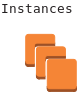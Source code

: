 <?xml version="1.0" encoding="UTF-8"?>
<dia:diagram xmlns:dia="http://www.lysator.liu.se/~alla/dia/">
  <dia:layer name="Fondo" visible="true" active="true">
    <dia:group>
      <dia:object type="Standard - Text" version="1" id="O0">
        <dia:attribute name="obj_pos">
          <dia:point val="0,0"/>
        </dia:attribute>
        <dia:attribute name="obj_bb">
          <dia:rectangle val="0,-0.595;3.465,0.15"/>
        </dia:attribute>
        <dia:attribute name="text">
          <dia:composite type="text">
            <dia:attribute name="string">
              <dia:string>#Instances#</dia:string>
            </dia:attribute>
            <dia:attribute name="font">
              <dia:font family="monospace" style="0" name="Courier"/>
            </dia:attribute>
            <dia:attribute name="height">
              <dia:real val="0.8"/>
            </dia:attribute>
            <dia:attribute name="pos">
              <dia:point val="0,0"/>
            </dia:attribute>
            <dia:attribute name="color">
              <dia:color val="#231f20"/>
            </dia:attribute>
            <dia:attribute name="alignment">
              <dia:enum val="0"/>
            </dia:attribute>
          </dia:composite>
        </dia:attribute>
        <dia:attribute name="valign">
          <dia:enum val="3"/>
        </dia:attribute>
      </dia:object>
      <dia:group>
        <dia:object type="Standard - Polygon" version="0" id="O1">
          <dia:attribute name="obj_pos">
            <dia:point val="3.643,3.79"/>
          </dia:attribute>
          <dia:attribute name="obj_bb">
            <dia:rectangle val="2.395,3.748;3.643,3.925"/>
          </dia:attribute>
          <dia:attribute name="poly_points">
            <dia:point val="3.643,3.79"/>
            <dia:point val="3.643,3.925"/>
            <dia:point val="2.445,3.925"/>
            <dia:point val="2.395,3.748"/>
          </dia:attribute>
          <dia:attribute name="line_color">
            <dia:color val="#9d5025"/>
          </dia:attribute>
          <dia:attribute name="line_width">
            <dia:real val="0"/>
          </dia:attribute>
          <dia:attribute name="inner_color">
            <dia:color val="#9d5025"/>
          </dia:attribute>
          <dia:attribute name="show_background">
            <dia:boolean val="true"/>
          </dia:attribute>
        </dia:object>
      </dia:group>
      <dia:group>
        <dia:group>
          <dia:object type="Standard - Polygon" version="0" id="O2">
            <dia:attribute name="obj_pos">
              <dia:point val="2.686,1.511"/>
            </dia:attribute>
            <dia:attribute name="obj_bb">
              <dia:rectangle val="1.67,1.475;2.686,1.645"/>
            </dia:attribute>
            <dia:attribute name="poly_points">
              <dia:point val="2.686,1.511"/>
              <dia:point val="2.686,1.645"/>
              <dia:point val="1.795,1.645"/>
              <dia:point val="1.67,1.475"/>
            </dia:attribute>
            <dia:attribute name="line_color">
              <dia:color val="#9d5025"/>
            </dia:attribute>
            <dia:attribute name="line_width">
              <dia:real val="0"/>
            </dia:attribute>
            <dia:attribute name="inner_color">
              <dia:color val="#9d5025"/>
            </dia:attribute>
            <dia:attribute name="show_background">
              <dia:boolean val="true"/>
            </dia:attribute>
          </dia:object>
        </dia:group>
        <dia:group>
          <dia:object type="Standard - BezierLine" version="0" id="O3">
            <dia:attribute name="obj_pos">
              <dia:point val="1.795,1.511"/>
            </dia:attribute>
            <dia:attribute name="obj_bb">
              <dia:rectangle val="1.68,1.511;1.795,1.713"/>
            </dia:attribute>
            <dia:attribute name="bez_points">
              <dia:point val="1.795,1.511"/>
              <dia:point val="1.795,1.645"/>
              <dia:point val="1.795,1.511"/>
              <dia:point val="1.795,1.645"/>
              <dia:point val="1.746,1.645"/>
              <dia:point val="1.702,1.673"/>
              <dia:point val="1.68,1.713"/>
              <dia:point val="1.68,1.579"/>
              <dia:point val="1.68,1.713"/>
              <dia:point val="1.68,1.579"/>
              <dia:point val="1.702,1.538"/>
              <dia:point val="1.746,1.511"/>
              <dia:point val="1.795,1.511"/>
            </dia:attribute>
            <dia:attribute name="corner_types">
              <dia:enum val="0"/>
              <dia:enum val="0"/>
              <dia:enum val="0"/>
              <dia:enum val="0"/>
              <dia:enum val="0"/>
            </dia:attribute>
            <dia:attribute name="line_color">
              <dia:color val="#9d5025"/>
            </dia:attribute>
            <dia:attribute name="line_width">
              <dia:real val="0"/>
            </dia:attribute>
          </dia:object>
          <dia:object type="Standard - BezierLine" version="0" id="O4">
            <dia:attribute name="obj_pos">
              <dia:point val="1.68,1.579"/>
            </dia:attribute>
            <dia:attribute name="obj_bb">
              <dia:rectangle val="1.67,1.579;1.68,1.736"/>
            </dia:attribute>
            <dia:attribute name="bez_points">
              <dia:point val="1.68,1.579"/>
              <dia:point val="1.68,1.713"/>
              <dia:point val="1.68,1.579"/>
              <dia:point val="1.68,1.713"/>
              <dia:point val="1.676,1.72"/>
              <dia:point val="1.673,1.728"/>
              <dia:point val="1.67,1.736"/>
              <dia:point val="1.67,1.601"/>
              <dia:point val="1.67,1.736"/>
              <dia:point val="1.67,1.601"/>
              <dia:point val="1.673,1.593"/>
              <dia:point val="1.676,1.586"/>
              <dia:point val="1.68,1.579"/>
            </dia:attribute>
            <dia:attribute name="corner_types">
              <dia:enum val="0"/>
              <dia:enum val="0"/>
              <dia:enum val="0"/>
              <dia:enum val="0"/>
              <dia:enum val="0"/>
            </dia:attribute>
            <dia:attribute name="line_color">
              <dia:color val="#9d5025"/>
            </dia:attribute>
            <dia:attribute name="line_width">
              <dia:real val="0"/>
            </dia:attribute>
          </dia:object>
          <dia:object type="Standard - BezierLine" version="0" id="O5">
            <dia:attribute name="obj_pos">
              <dia:point val="1.67,1.601"/>
            </dia:attribute>
            <dia:attribute name="obj_bb">
              <dia:rectangle val="0.666,1.601;2.666,1.911"/>
            </dia:attribute>
            <dia:attribute name="bez_points">
              <dia:point val="1.67,1.601"/>
              <dia:point val="1.67,1.736"/>
              <dia:point val="1.67,1.601"/>
              <dia:point val="1.67,1.736"/>
              <dia:point val="1.668,1.743"/>
              <dia:point val="1.667,1.749"/>
              <dia:point val="1.666,1.756"/>
              <dia:point val="1.666,1.622"/>
              <dia:point val="1.666,1.756"/>
              <dia:point val="1.666,1.622"/>
              <dia:point val="1.667,1.615"/>
              <dia:point val="1.668,1.608"/>
              <dia:point val="1.67,1.601"/>
            </dia:attribute>
            <dia:attribute name="corner_types">
              <dia:enum val="0"/>
              <dia:enum val="0"/>
              <dia:enum val="0"/>
              <dia:enum val="0"/>
              <dia:enum val="0"/>
            </dia:attribute>
            <dia:attribute name="line_color">
              <dia:color val="#9d5025"/>
            </dia:attribute>
            <dia:attribute name="line_width">
              <dia:real val="0"/>
            </dia:attribute>
          </dia:object>
          <dia:object type="Standard - BezierLine" version="0" id="O6">
            <dia:attribute name="obj_pos">
              <dia:point val="1.666,1.622"/>
            </dia:attribute>
            <dia:attribute name="obj_bb">
              <dia:rectangle val="0.664,1.622;2.664,1.775"/>
            </dia:attribute>
            <dia:attribute name="bez_points">
              <dia:point val="1.666,1.622"/>
              <dia:point val="1.666,1.757"/>
              <dia:point val="1.666,1.622"/>
              <dia:point val="1.666,1.757"/>
              <dia:point val="1.665,1.762"/>
              <dia:point val="1.664,1.769"/>
              <dia:point val="1.664,1.775"/>
              <dia:point val="1.664,1.64"/>
              <dia:point val="1.664,1.775"/>
              <dia:point val="1.664,1.64"/>
              <dia:point val="1.664,1.634"/>
              <dia:point val="1.665,1.628"/>
              <dia:point val="1.666,1.622"/>
            </dia:attribute>
            <dia:attribute name="corner_types">
              <dia:enum val="0"/>
              <dia:enum val="0"/>
              <dia:enum val="0"/>
              <dia:enum val="0"/>
              <dia:enum val="0"/>
            </dia:attribute>
            <dia:attribute name="line_color">
              <dia:color val="#9d5025"/>
            </dia:attribute>
            <dia:attribute name="line_width">
              <dia:real val="0"/>
            </dia:attribute>
          </dia:object>
        </dia:group>
        <dia:object type="Standard - Beziergon" version="0" id="O7">
          <dia:attribute name="obj_pos">
            <dia:point val="1.795,1.511"/>
          </dia:attribute>
          <dia:attribute name="obj_bb">
            <dia:rectangle val="0.664,1.511;2.664,1.775"/>
          </dia:attribute>
          <dia:attribute name="bez_points">
            <dia:point val="1.795,1.511"/>
            <dia:point val="1.795,1.645"/>
            <dia:point val="1.795,1.511"/>
            <dia:point val="1.795,1.645"/>
            <dia:point val="1.723,1.645"/>
            <dia:point val="1.664,1.704"/>
            <dia:point val="1.664,1.775"/>
            <dia:point val="1.664,1.64"/>
            <dia:point val="1.664,1.775"/>
            <dia:point val="1.664,1.64"/>
            <dia:point val="1.664,1.569"/>
            <dia:point val="1.723,1.511"/>
          </dia:attribute>
          <dia:attribute name="corner_types">
            <dia:enum val="-1548163448"/>
            <dia:enum val="0"/>
            <dia:enum val="0"/>
            <dia:enum val="0"/>
            <dia:enum val="0"/>
          </dia:attribute>
          <dia:attribute name="line_color">
            <dia:color val="#9d5025"/>
          </dia:attribute>
          <dia:attribute name="line_width">
            <dia:real val="0"/>
          </dia:attribute>
          <dia:attribute name="inner_color">
            <dia:color val="#9d5025"/>
          </dia:attribute>
          <dia:attribute name="show_background">
            <dia:boolean val="true"/>
          </dia:attribute>
        </dia:object>
        <dia:group>
          <dia:object type="Standard - Polygon" version="0" id="O8">
            <dia:attribute name="obj_pos">
              <dia:point val="3.221,2.134"/>
            </dia:attribute>
            <dia:attribute name="obj_bb">
              <dia:rectangle val="2.245,2.115;3.221,2.268"/>
            </dia:attribute>
            <dia:attribute name="poly_points">
              <dia:point val="3.221,2.134"/>
              <dia:point val="3.221,2.268"/>
              <dia:point val="2.321,2.268"/>
              <dia:point val="2.245,2.115"/>
            </dia:attribute>
            <dia:attribute name="line_color">
              <dia:color val="#9d5025"/>
            </dia:attribute>
            <dia:attribute name="line_width">
              <dia:real val="0"/>
            </dia:attribute>
            <dia:attribute name="inner_color">
              <dia:color val="#9d5025"/>
            </dia:attribute>
            <dia:attribute name="show_background">
              <dia:boolean val="true"/>
            </dia:attribute>
          </dia:object>
        </dia:group>
        <dia:group>
          <dia:object type="Standard - BezierLine" version="0" id="O9">
            <dia:attribute name="obj_pos">
              <dia:point val="2.33,2.134"/>
            </dia:attribute>
            <dia:attribute name="obj_bb">
              <dia:rectangle val="2.216,2.134;2.33,2.336"/>
            </dia:attribute>
            <dia:attribute name="bez_points">
              <dia:point val="2.33,2.134"/>
              <dia:point val="2.33,2.268"/>
              <dia:point val="2.33,2.134"/>
              <dia:point val="2.33,2.268"/>
              <dia:point val="2.281,2.268"/>
              <dia:point val="2.238,2.296"/>
              <dia:point val="2.216,2.336"/>
              <dia:point val="2.216,2.201"/>
              <dia:point val="2.216,2.336"/>
              <dia:point val="2.216,2.201"/>
              <dia:point val="2.238,2.161"/>
              <dia:point val="2.281,2.134"/>
              <dia:point val="2.33,2.134"/>
            </dia:attribute>
            <dia:attribute name="corner_types">
              <dia:enum val="0"/>
              <dia:enum val="0"/>
              <dia:enum val="0"/>
              <dia:enum val="0"/>
              <dia:enum val="0"/>
            </dia:attribute>
            <dia:attribute name="line_color">
              <dia:color val="#9d5025"/>
            </dia:attribute>
            <dia:attribute name="line_width">
              <dia:real val="0"/>
            </dia:attribute>
          </dia:object>
          <dia:object type="Standard - BezierLine" version="0" id="O10">
            <dia:attribute name="obj_pos">
              <dia:point val="2.216,2.201"/>
            </dia:attribute>
            <dia:attribute name="obj_bb">
              <dia:rectangle val="2.206,2.201;2.216,2.358"/>
            </dia:attribute>
            <dia:attribute name="bez_points">
              <dia:point val="2.216,2.201"/>
              <dia:point val="2.216,2.336"/>
              <dia:point val="2.216,2.201"/>
              <dia:point val="2.216,2.336"/>
              <dia:point val="2.212,2.343"/>
              <dia:point val="2.209,2.351"/>
              <dia:point val="2.206,2.358"/>
              <dia:point val="2.206,2.224"/>
              <dia:point val="2.206,2.358"/>
              <dia:point val="2.206,2.224"/>
              <dia:point val="2.209,2.216"/>
              <dia:point val="2.212,2.208"/>
              <dia:point val="2.216,2.201"/>
            </dia:attribute>
            <dia:attribute name="corner_types">
              <dia:enum val="0"/>
              <dia:enum val="0"/>
              <dia:enum val="0"/>
              <dia:enum val="0"/>
              <dia:enum val="0"/>
            </dia:attribute>
            <dia:attribute name="line_color">
              <dia:color val="#9d5025"/>
            </dia:attribute>
            <dia:attribute name="line_width">
              <dia:real val="0"/>
            </dia:attribute>
          </dia:object>
          <dia:object type="Standard - BezierLine" version="0" id="O11">
            <dia:attribute name="obj_pos">
              <dia:point val="2.206,2.224"/>
            </dia:attribute>
            <dia:attribute name="obj_bb">
              <dia:rectangle val="1.201,2.224;3.201,2.53"/>
            </dia:attribute>
            <dia:attribute name="bez_points">
              <dia:point val="2.206,2.224"/>
              <dia:point val="2.206,2.358"/>
              <dia:point val="2.206,2.224"/>
              <dia:point val="2.206,2.358"/>
              <dia:point val="2.204,2.365"/>
              <dia:point val="2.203,2.372"/>
              <dia:point val="2.201,2.38"/>
              <dia:point val="2.201,2.245"/>
              <dia:point val="2.201,2.38"/>
              <dia:point val="2.201,2.245"/>
              <dia:point val="2.203,2.238"/>
              <dia:point val="2.204,2.231"/>
              <dia:point val="2.206,2.224"/>
            </dia:attribute>
            <dia:attribute name="corner_types">
              <dia:enum val="0"/>
              <dia:enum val="0"/>
              <dia:enum val="0"/>
              <dia:enum val="0"/>
              <dia:enum val="0"/>
            </dia:attribute>
            <dia:attribute name="line_color">
              <dia:color val="#9d5025"/>
            </dia:attribute>
            <dia:attribute name="line_width">
              <dia:real val="0"/>
            </dia:attribute>
          </dia:object>
          <dia:object type="Standard - BezierLine" version="0" id="O12">
            <dia:attribute name="obj_pos">
              <dia:point val="2.201,2.245"/>
            </dia:attribute>
            <dia:attribute name="obj_bb">
              <dia:rectangle val="1.2,2.245;3.2,2.398"/>
            </dia:attribute>
            <dia:attribute name="bez_points">
              <dia:point val="2.201,2.245"/>
              <dia:point val="2.201,2.38"/>
              <dia:point val="2.201,2.245"/>
              <dia:point val="2.201,2.38"/>
              <dia:point val="2.201,2.386"/>
              <dia:point val="2.2,2.392"/>
              <dia:point val="2.2,2.398"/>
              <dia:point val="2.2,2.264"/>
              <dia:point val="2.2,2.398"/>
              <dia:point val="2.2,2.264"/>
              <dia:point val="2.2,2.257"/>
              <dia:point val="2.201,2.251"/>
              <dia:point val="2.201,2.245"/>
            </dia:attribute>
            <dia:attribute name="corner_types">
              <dia:enum val="0"/>
              <dia:enum val="0"/>
              <dia:enum val="0"/>
              <dia:enum val="0"/>
              <dia:enum val="0"/>
            </dia:attribute>
            <dia:attribute name="line_color">
              <dia:color val="#9d5025"/>
            </dia:attribute>
            <dia:attribute name="line_width">
              <dia:real val="0"/>
            </dia:attribute>
          </dia:object>
        </dia:group>
        <dia:object type="Standard - Beziergon" version="0" id="O13">
          <dia:attribute name="obj_pos">
            <dia:point val="2.33,2.134"/>
          </dia:attribute>
          <dia:attribute name="obj_bb">
            <dia:rectangle val="1.2,2.134;3.2,2.398"/>
          </dia:attribute>
          <dia:attribute name="bez_points">
            <dia:point val="2.33,2.134"/>
            <dia:point val="2.33,2.268"/>
            <dia:point val="2.33,2.134"/>
            <dia:point val="2.33,2.268"/>
            <dia:point val="2.258,2.268"/>
            <dia:point val="2.2,2.327"/>
            <dia:point val="2.2,2.398"/>
            <dia:point val="2.2,2.264"/>
            <dia:point val="2.2,2.398"/>
            <dia:point val="2.2,2.264"/>
            <dia:point val="2.2,2.192"/>
            <dia:point val="2.258,2.134"/>
          </dia:attribute>
          <dia:attribute name="corner_types">
            <dia:enum val="-1548163448"/>
            <dia:enum val="0"/>
            <dia:enum val="0"/>
            <dia:enum val="0"/>
            <dia:enum val="0"/>
          </dia:attribute>
          <dia:attribute name="line_color">
            <dia:color val="#9d5025"/>
          </dia:attribute>
          <dia:attribute name="line_width">
            <dia:real val="0"/>
          </dia:attribute>
          <dia:attribute name="inner_color">
            <dia:color val="#9d5025"/>
          </dia:attribute>
          <dia:attribute name="show_background">
            <dia:boolean val="true"/>
          </dia:attribute>
        </dia:object>
        <dia:group>
          <dia:object type="Standard - Polygon" version="0" id="O14">
            <dia:attribute name="obj_pos">
              <dia:point val="1.664,2.541"/>
            </dia:attribute>
            <dia:attribute name="obj_bb">
              <dia:rectangle val="1.321,2.513;1.664,2.676"/>
            </dia:attribute>
            <dia:attribute name="poly_points">
              <dia:point val="1.664,2.541"/>
              <dia:point val="1.664,2.676"/>
              <dia:point val="1.367,2.676"/>
              <dia:point val="1.321,2.513"/>
            </dia:attribute>
            <dia:attribute name="line_color">
              <dia:color val="#9d5025"/>
            </dia:attribute>
            <dia:attribute name="line_width">
              <dia:real val="0"/>
            </dia:attribute>
            <dia:attribute name="inner_color">
              <dia:color val="#9d5025"/>
            </dia:attribute>
            <dia:attribute name="show_background">
              <dia:boolean val="true"/>
            </dia:attribute>
          </dia:object>
        </dia:group>
        <dia:group>
          <dia:object type="Standard - BezierLine" version="0" id="O15">
            <dia:attribute name="obj_pos">
              <dia:point val="1.367,2.541"/>
            </dia:attribute>
            <dia:attribute name="obj_bb">
              <dia:rectangle val="0.237,2.412;2.237,2.676"/>
            </dia:attribute>
            <dia:attribute name="bez_points">
              <dia:point val="1.367,2.541"/>
              <dia:point val="1.367,2.676"/>
              <dia:point val="1.367,2.541"/>
              <dia:point val="1.367,2.676"/>
              <dia:point val="1.296,2.676"/>
              <dia:point val="1.237,2.618"/>
              <dia:point val="1.237,2.547"/>
              <dia:point val="1.237,2.412"/>
              <dia:point val="1.237,2.547"/>
              <dia:point val="1.237,2.412"/>
              <dia:point val="1.237,2.484"/>
              <dia:point val="1.296,2.541"/>
              <dia:point val="1.367,2.541"/>
            </dia:attribute>
            <dia:attribute name="corner_types">
              <dia:enum val="0"/>
              <dia:enum val="0"/>
              <dia:enum val="0"/>
              <dia:enum val="0"/>
              <dia:enum val="0"/>
            </dia:attribute>
            <dia:attribute name="line_color">
              <dia:color val="#9d5025"/>
            </dia:attribute>
            <dia:attribute name="line_width">
              <dia:real val="0"/>
            </dia:attribute>
          </dia:object>
        </dia:group>
        <dia:object type="Standard - Beziergon" version="0" id="O16">
          <dia:attribute name="obj_pos">
            <dia:point val="1.367,2.541"/>
          </dia:attribute>
          <dia:attribute name="obj_bb">
            <dia:rectangle val="0.237,2.412;2.237,2.676"/>
          </dia:attribute>
          <dia:attribute name="bez_points">
            <dia:point val="1.367,2.541"/>
            <dia:point val="1.367,2.676"/>
            <dia:point val="1.367,2.541"/>
            <dia:point val="1.367,2.676"/>
            <dia:point val="1.296,2.676"/>
            <dia:point val="1.237,2.618"/>
            <dia:point val="1.237,2.547"/>
            <dia:point val="1.237,2.412"/>
            <dia:point val="1.237,2.547"/>
            <dia:point val="1.237,2.412"/>
            <dia:point val="1.237,2.484"/>
            <dia:point val="1.296,2.541"/>
          </dia:attribute>
          <dia:attribute name="corner_types">
            <dia:enum val="0"/>
            <dia:enum val="0"/>
            <dia:enum val="0"/>
            <dia:enum val="0"/>
            <dia:enum val="0"/>
          </dia:attribute>
          <dia:attribute name="line_color">
            <dia:color val="#9d5025"/>
          </dia:attribute>
          <dia:attribute name="line_width">
            <dia:real val="0"/>
          </dia:attribute>
          <dia:attribute name="inner_color">
            <dia:color val="#9d5025"/>
          </dia:attribute>
          <dia:attribute name="show_background">
            <dia:boolean val="true"/>
          </dia:attribute>
        </dia:object>
        <dia:group>
          <dia:object type="Standard - Box" version="0" id="O17">
            <dia:attribute name="obj_pos">
              <dia:point val="1.894,3.164"/>
            </dia:attribute>
            <dia:attribute name="obj_bb">
              <dia:rectangle val="1.894,3.164;2.2,3.299"/>
            </dia:attribute>
            <dia:attribute name="elem_corner">
              <dia:point val="1.894,3.164"/>
            </dia:attribute>
            <dia:attribute name="elem_width">
              <dia:real val="0.307"/>
            </dia:attribute>
            <dia:attribute name="elem_height">
              <dia:real val="0.135"/>
            </dia:attribute>
            <dia:attribute name="border_width">
              <dia:real val="0"/>
            </dia:attribute>
            <dia:attribute name="border_color">
              <dia:color val="#9d5025"/>
            </dia:attribute>
            <dia:attribute name="inner_color">
              <dia:color val="#9d5025"/>
            </dia:attribute>
            <dia:attribute name="show_background">
              <dia:boolean val="true"/>
            </dia:attribute>
          </dia:object>
        </dia:group>
        <dia:group>
          <dia:object type="Standard - BezierLine" version="0" id="O18">
            <dia:attribute name="obj_pos">
              <dia:point val="1.903,3.164"/>
            </dia:attribute>
            <dia:attribute name="obj_bb">
              <dia:rectangle val="0.773,3.035;2.773,3.299"/>
            </dia:attribute>
            <dia:attribute name="bez_points">
              <dia:point val="1.903,3.164"/>
              <dia:point val="1.903,3.299"/>
              <dia:point val="1.903,3.164"/>
              <dia:point val="1.903,3.299"/>
              <dia:point val="1.831,3.299"/>
              <dia:point val="1.773,3.241"/>
              <dia:point val="1.773,3.17"/>
              <dia:point val="1.773,3.035"/>
              <dia:point val="1.773,3.17"/>
              <dia:point val="1.773,3.035"/>
              <dia:point val="1.773,3.106"/>
              <dia:point val="1.831,3.164"/>
              <dia:point val="1.903,3.164"/>
            </dia:attribute>
            <dia:attribute name="corner_types">
              <dia:enum val="0"/>
              <dia:enum val="0"/>
              <dia:enum val="0"/>
              <dia:enum val="0"/>
              <dia:enum val="0"/>
            </dia:attribute>
            <dia:attribute name="line_color">
              <dia:color val="#9d5025"/>
            </dia:attribute>
            <dia:attribute name="line_width">
              <dia:real val="0"/>
            </dia:attribute>
          </dia:object>
        </dia:group>
        <dia:object type="Standard - Beziergon" version="0" id="O19">
          <dia:attribute name="obj_pos">
            <dia:point val="1.903,3.164"/>
          </dia:attribute>
          <dia:attribute name="obj_bb">
            <dia:rectangle val="0.773,3.035;2.773,3.299"/>
          </dia:attribute>
          <dia:attribute name="bez_points">
            <dia:point val="1.903,3.164"/>
            <dia:point val="1.903,3.299"/>
            <dia:point val="1.903,3.164"/>
            <dia:point val="1.903,3.299"/>
            <dia:point val="1.831,3.299"/>
            <dia:point val="1.773,3.241"/>
            <dia:point val="1.773,3.17"/>
            <dia:point val="1.773,3.035"/>
            <dia:point val="1.773,3.17"/>
            <dia:point val="1.773,3.035"/>
            <dia:point val="1.773,3.106"/>
            <dia:point val="1.831,3.164"/>
          </dia:attribute>
          <dia:attribute name="corner_types">
            <dia:enum val="-1548163448"/>
            <dia:enum val="0"/>
            <dia:enum val="0"/>
            <dia:enum val="0"/>
            <dia:enum val="0"/>
          </dia:attribute>
          <dia:attribute name="line_color">
            <dia:color val="#9d5025"/>
          </dia:attribute>
          <dia:attribute name="line_width">
            <dia:real val="0"/>
          </dia:attribute>
          <dia:attribute name="inner_color">
            <dia:color val="#9d5025"/>
          </dia:attribute>
          <dia:attribute name="show_background">
            <dia:boolean val="true"/>
          </dia:attribute>
        </dia:object>
        <dia:group>
          <dia:object type="Standard - BezierLine" version="0" id="O20">
            <dia:attribute name="obj_pos">
              <dia:point val="2.445,3.79"/>
            </dia:attribute>
            <dia:attribute name="obj_bb">
              <dia:rectangle val="1.315,3.661;3.315,3.925"/>
            </dia:attribute>
            <dia:attribute name="bez_points">
              <dia:point val="2.445,3.79"/>
              <dia:point val="2.445,3.925"/>
              <dia:point val="2.445,3.79"/>
              <dia:point val="2.445,3.925"/>
              <dia:point val="2.373,3.925"/>
              <dia:point val="2.315,3.867"/>
              <dia:point val="2.315,3.796"/>
              <dia:point val="2.315,3.661"/>
              <dia:point val="2.315,3.796"/>
              <dia:point val="2.315,3.661"/>
              <dia:point val="2.315,3.732"/>
              <dia:point val="2.373,3.79"/>
              <dia:point val="2.445,3.79"/>
            </dia:attribute>
            <dia:attribute name="corner_types">
              <dia:enum val="0"/>
              <dia:enum val="0"/>
              <dia:enum val="0"/>
              <dia:enum val="0"/>
              <dia:enum val="0"/>
            </dia:attribute>
            <dia:attribute name="line_color">
              <dia:color val="#9d5125"/>
            </dia:attribute>
            <dia:attribute name="line_width">
              <dia:real val="0"/>
            </dia:attribute>
          </dia:object>
        </dia:group>
        <dia:object type="Standard - Beziergon" version="0" id="O21">
          <dia:attribute name="obj_pos">
            <dia:point val="2.445,3.79"/>
          </dia:attribute>
          <dia:attribute name="obj_bb">
            <dia:rectangle val="1.315,3.661;3.315,3.925"/>
          </dia:attribute>
          <dia:attribute name="bez_points">
            <dia:point val="2.445,3.79"/>
            <dia:point val="2.445,3.925"/>
            <dia:point val="2.445,3.79"/>
            <dia:point val="2.445,3.925"/>
            <dia:point val="2.373,3.925"/>
            <dia:point val="2.315,3.867"/>
            <dia:point val="2.315,3.796"/>
            <dia:point val="2.315,3.661"/>
            <dia:point val="2.315,3.796"/>
            <dia:point val="2.315,3.661"/>
            <dia:point val="2.315,3.732"/>
            <dia:point val="2.373,3.79"/>
          </dia:attribute>
          <dia:attribute name="corner_types">
            <dia:enum val="-1548163448"/>
            <dia:enum val="0"/>
            <dia:enum val="0"/>
            <dia:enum val="0"/>
            <dia:enum val="0"/>
          </dia:attribute>
          <dia:attribute name="line_color">
            <dia:color val="#9d5125"/>
          </dia:attribute>
          <dia:attribute name="line_width">
            <dia:real val="0"/>
          </dia:attribute>
          <dia:attribute name="inner_color">
            <dia:color val="#9d5125"/>
          </dia:attribute>
          <dia:attribute name="show_background">
            <dia:boolean val="true"/>
          </dia:attribute>
        </dia:object>
        <dia:group>
          <dia:object type="Standard - BezierLine" version="0" id="O22">
            <dia:attribute name="obj_pos">
              <dia:point val="3.763,3.661"/>
            </dia:attribute>
            <dia:attribute name="obj_bb">
              <dia:rectangle val="2.762,3.657;4.762,3.972"/>
            </dia:attribute>
            <dia:attribute name="bez_points">
              <dia:point val="3.763,3.661"/>
              <dia:point val="3.763,3.796"/>
              <dia:point val="3.763,3.661"/>
              <dia:point val="3.763,3.796"/>
              <dia:point val="3.763,3.802"/>
              <dia:point val="3.763,3.808"/>
              <dia:point val="3.762,3.814"/>
              <dia:point val="3.762,3.68"/>
              <dia:point val="3.762,3.814"/>
              <dia:point val="3.762,3.68"/>
              <dia:point val="3.763,3.674"/>
              <dia:point val="3.763,3.667"/>
              <dia:point val="3.763,3.661"/>
            </dia:attribute>
            <dia:attribute name="corner_types">
              <dia:enum val="0"/>
              <dia:enum val="0"/>
              <dia:enum val="0"/>
              <dia:enum val="0"/>
              <dia:enum val="0"/>
            </dia:attribute>
            <dia:attribute name="line_color">
              <dia:color val="#9d5025"/>
            </dia:attribute>
            <dia:attribute name="line_width">
              <dia:real val="0"/>
            </dia:attribute>
          </dia:object>
          <dia:object type="Standard - BezierLine" version="0" id="O23">
            <dia:attribute name="obj_pos">
              <dia:point val="3.762,3.68"/>
            </dia:attribute>
            <dia:attribute name="obj_bb">
              <dia:rectangle val="3.757,3.68;3.762,3.835"/>
            </dia:attribute>
            <dia:attribute name="bez_points">
              <dia:point val="3.762,3.68"/>
              <dia:point val="3.762,3.814"/>
              <dia:point val="3.762,3.68"/>
              <dia:point val="3.762,3.814"/>
              <dia:point val="3.761,3.821"/>
              <dia:point val="3.759,3.828"/>
              <dia:point val="3.757,3.835"/>
              <dia:point val="3.757,3.7"/>
              <dia:point val="3.757,3.835"/>
              <dia:point val="3.757,3.7"/>
              <dia:point val="3.759,3.694"/>
              <dia:point val="3.761,3.687"/>
              <dia:point val="3.762,3.68"/>
            </dia:attribute>
            <dia:attribute name="corner_types">
              <dia:enum val="0"/>
              <dia:enum val="0"/>
              <dia:enum val="0"/>
              <dia:enum val="0"/>
              <dia:enum val="0"/>
            </dia:attribute>
            <dia:attribute name="line_color">
              <dia:color val="#9d5025"/>
            </dia:attribute>
            <dia:attribute name="line_width">
              <dia:real val="0"/>
            </dia:attribute>
          </dia:object>
          <dia:object type="Standard - BezierLine" version="0" id="O24">
            <dia:attribute name="obj_pos">
              <dia:point val="3.757,3.7"/>
            </dia:attribute>
            <dia:attribute name="obj_bb">
              <dia:rectangle val="3.747,3.7;3.757,3.858"/>
            </dia:attribute>
            <dia:attribute name="bez_points">
              <dia:point val="3.757,3.7"/>
              <dia:point val="3.757,3.835"/>
              <dia:point val="3.757,3.7"/>
              <dia:point val="3.757,3.835"/>
              <dia:point val="3.754,3.843"/>
              <dia:point val="3.751,3.851"/>
              <dia:point val="3.747,3.858"/>
              <dia:point val="3.747,3.723"/>
              <dia:point val="3.747,3.858"/>
              <dia:point val="3.747,3.723"/>
              <dia:point val="3.751,3.716"/>
              <dia:point val="3.754,3.708"/>
              <dia:point val="3.757,3.7"/>
            </dia:attribute>
            <dia:attribute name="corner_types">
              <dia:enum val="0"/>
              <dia:enum val="0"/>
              <dia:enum val="0"/>
              <dia:enum val="0"/>
              <dia:enum val="0"/>
            </dia:attribute>
            <dia:attribute name="line_color">
              <dia:color val="#9d5025"/>
            </dia:attribute>
            <dia:attribute name="line_width">
              <dia:real val="0"/>
            </dia:attribute>
          </dia:object>
          <dia:object type="Standard - BezierLine" version="0" id="O25">
            <dia:attribute name="obj_pos">
              <dia:point val="3.747,3.723"/>
            </dia:attribute>
            <dia:attribute name="obj_bb">
              <dia:rectangle val="3.634,3.723;3.747,3.925"/>
            </dia:attribute>
            <dia:attribute name="bez_points">
              <dia:point val="3.747,3.723"/>
              <dia:point val="3.747,3.858"/>
              <dia:point val="3.747,3.723"/>
              <dia:point val="3.747,3.858"/>
              <dia:point val="3.725,3.898"/>
              <dia:point val="3.682,3.925"/>
              <dia:point val="3.634,3.925"/>
              <dia:point val="3.634,3.79"/>
              <dia:point val="3.634,3.925"/>
              <dia:point val="3.634,3.79"/>
              <dia:point val="3.682,3.79"/>
              <dia:point val="3.725,3.763"/>
              <dia:point val="3.747,3.723"/>
            </dia:attribute>
            <dia:attribute name="corner_types">
              <dia:enum val="0"/>
              <dia:enum val="0"/>
              <dia:enum val="0"/>
              <dia:enum val="0"/>
              <dia:enum val="0"/>
            </dia:attribute>
            <dia:attribute name="line_color">
              <dia:color val="#9d5025"/>
            </dia:attribute>
            <dia:attribute name="line_width">
              <dia:real val="0"/>
            </dia:attribute>
          </dia:object>
        </dia:group>
        <dia:object type="Standard - Beziergon" version="0" id="O26">
          <dia:attribute name="obj_pos">
            <dia:point val="3.763,3.661"/>
          </dia:attribute>
          <dia:attribute name="obj_bb">
            <dia:rectangle val="2.763,3.661;4.763,3.925"/>
          </dia:attribute>
          <dia:attribute name="bez_points">
            <dia:point val="3.763,3.661"/>
            <dia:point val="3.763,3.796"/>
            <dia:point val="3.763,3.661"/>
            <dia:point val="3.763,3.796"/>
            <dia:point val="3.763,3.867"/>
            <dia:point val="3.705,3.925"/>
            <dia:point val="3.634,3.925"/>
            <dia:point val="3.634,3.79"/>
            <dia:point val="3.634,3.925"/>
            <dia:point val="3.634,3.79"/>
            <dia:point val="3.705,3.79"/>
            <dia:point val="3.763,3.732"/>
          </dia:attribute>
          <dia:attribute name="corner_types">
            <dia:enum val="-1548163448"/>
            <dia:enum val="0"/>
            <dia:enum val="0"/>
            <dia:enum val="0"/>
            <dia:enum val="0"/>
          </dia:attribute>
          <dia:attribute name="line_color">
            <dia:color val="#9d5025"/>
          </dia:attribute>
          <dia:attribute name="line_width">
            <dia:real val="0"/>
          </dia:attribute>
          <dia:attribute name="inner_color">
            <dia:color val="#9d5025"/>
          </dia:attribute>
          <dia:attribute name="show_background">
            <dia:boolean val="true"/>
          </dia:attribute>
        </dia:object>
        <dia:group>
          <dia:object type="Standard - Beziergon" version="0" id="O27">
            <dia:attribute name="obj_pos">
              <dia:point val="2.556,1.075"/>
            </dia:attribute>
            <dia:attribute name="obj_bb">
              <dia:rectangle val="1.237,1.075;2.686,2.541"/>
            </dia:attribute>
            <dia:attribute name="bez_points">
              <dia:point val="2.556,1.075"/>
              <dia:point val="2.628,1.075"/>
              <dia:point val="2.686,1.132"/>
              <dia:point val="2.686,1.204"/>
              <dia:point val="2.686,1.511"/>
              <dia:point val="2.686,1.204"/>
              <dia:point val="2.686,1.511"/>
              <dia:point val="1.795,1.511"/>
              <dia:point val="2.686,1.511"/>
              <dia:point val="1.795,1.511"/>
              <dia:point val="1.723,1.511"/>
              <dia:point val="1.664,1.569"/>
              <dia:point val="1.664,1.64"/>
              <dia:point val="1.664,2.541"/>
              <dia:point val="1.664,1.64"/>
              <dia:point val="1.664,2.541"/>
              <dia:point val="1.367,2.541"/>
              <dia:point val="1.664,2.541"/>
              <dia:point val="1.367,2.541"/>
              <dia:point val="1.296,2.541"/>
              <dia:point val="1.237,2.484"/>
              <dia:point val="1.237,2.412"/>
              <dia:point val="1.237,1.204"/>
              <dia:point val="1.237,2.412"/>
              <dia:point val="1.237,1.204"/>
              <dia:point val="1.237,1.132"/>
              <dia:point val="1.296,1.075"/>
              <dia:point val="1.367,1.075"/>
              <dia:point val="2.556,1.075"/>
              <dia:point val="1.367,1.075"/>
            </dia:attribute>
            <dia:attribute name="corner_types">
              <dia:enum val="-1548163416"/>
              <dia:enum val="0"/>
              <dia:enum val="0"/>
              <dia:enum val="0"/>
              <dia:enum val="0"/>
              <dia:enum val="0"/>
              <dia:enum val="0"/>
              <dia:enum val="0"/>
              <dia:enum val="0"/>
              <dia:enum val="0"/>
              <dia:enum val="0"/>
            </dia:attribute>
            <dia:attribute name="line_color">
              <dia:color val="#f58536"/>
            </dia:attribute>
            <dia:attribute name="line_width">
              <dia:real val="0"/>
            </dia:attribute>
            <dia:attribute name="inner_color">
              <dia:color val="#f58536"/>
            </dia:attribute>
            <dia:attribute name="show_background">
              <dia:boolean val="true"/>
            </dia:attribute>
          </dia:object>
        </dia:group>
        <dia:group>
          <dia:object type="Standard - Beziergon" version="0" id="O28">
            <dia:attribute name="obj_pos">
              <dia:point val="3.091,1.698"/>
            </dia:attribute>
            <dia:attribute name="obj_bb">
              <dia:rectangle val="1.773,1.698;3.221,3.164"/>
            </dia:attribute>
            <dia:attribute name="bez_points">
              <dia:point val="3.091,1.698"/>
              <dia:point val="3.163,1.698"/>
              <dia:point val="3.221,1.756"/>
              <dia:point val="3.221,1.827"/>
              <dia:point val="3.221,2.134"/>
              <dia:point val="3.221,1.827"/>
              <dia:point val="3.221,2.134"/>
              <dia:point val="2.33,2.134"/>
              <dia:point val="3.221,2.134"/>
              <dia:point val="2.33,2.134"/>
              <dia:point val="2.258,2.134"/>
              <dia:point val="2.2,2.192"/>
              <dia:point val="2.2,2.264"/>
              <dia:point val="2.2,3.164"/>
              <dia:point val="2.2,2.264"/>
              <dia:point val="2.2,3.164"/>
              <dia:point val="1.903,3.164"/>
              <dia:point val="2.2,3.164"/>
              <dia:point val="1.903,3.164"/>
              <dia:point val="1.831,3.164"/>
              <dia:point val="1.773,3.107"/>
              <dia:point val="1.773,3.035"/>
              <dia:point val="1.773,1.827"/>
              <dia:point val="1.773,3.035"/>
              <dia:point val="1.773,1.827"/>
              <dia:point val="1.773,1.756"/>
              <dia:point val="1.831,1.698"/>
              <dia:point val="1.903,1.698"/>
              <dia:point val="3.091,1.698"/>
              <dia:point val="1.903,1.698"/>
              <dia:point val="3.091,1.698"/>
              <dia:point val="3.091,1.698"/>
              <dia:point val="1.903,1.698"/>
            </dia:attribute>
            <dia:attribute name="corner_types">
              <dia:enum val="-1548163336"/>
              <dia:enum val="0"/>
              <dia:enum val="0"/>
              <dia:enum val="0"/>
              <dia:enum val="0"/>
              <dia:enum val="0"/>
              <dia:enum val="0"/>
              <dia:enum val="0"/>
              <dia:enum val="0"/>
              <dia:enum val="0"/>
              <dia:enum val="0"/>
              <dia:enum val="0"/>
            </dia:attribute>
            <dia:attribute name="line_color">
              <dia:color val="#f58536"/>
            </dia:attribute>
            <dia:attribute name="line_width">
              <dia:real val="0"/>
            </dia:attribute>
            <dia:attribute name="inner_color">
              <dia:color val="#f58536"/>
            </dia:attribute>
            <dia:attribute name="show_background">
              <dia:boolean val="true"/>
            </dia:attribute>
          </dia:object>
        </dia:group>
        <dia:group>
          <dia:object type="Standard - Beziergon" version="0" id="O29">
            <dia:attribute name="obj_pos">
              <dia:point val="3.634,2.324"/>
            </dia:attribute>
            <dia:attribute name="obj_bb">
              <dia:rectangle val="2.315,2.324;3.763,3.79"/>
            </dia:attribute>
            <dia:attribute name="bez_points">
              <dia:point val="3.634,2.324"/>
              <dia:point val="3.705,2.324"/>
              <dia:point val="3.763,2.382"/>
              <dia:point val="3.763,2.452"/>
              <dia:point val="3.763,3.661"/>
              <dia:point val="3.763,2.452"/>
              <dia:point val="3.763,3.661"/>
              <dia:point val="3.763,3.732"/>
              <dia:point val="3.705,3.79"/>
              <dia:point val="3.634,3.79"/>
              <dia:point val="2.445,3.79"/>
              <dia:point val="3.634,3.79"/>
              <dia:point val="2.445,3.79"/>
              <dia:point val="2.373,3.79"/>
              <dia:point val="2.315,3.732"/>
              <dia:point val="2.315,3.661"/>
              <dia:point val="2.315,2.452"/>
              <dia:point val="2.315,3.661"/>
              <dia:point val="2.315,2.452"/>
              <dia:point val="2.315,2.382"/>
              <dia:point val="2.373,2.324"/>
              <dia:point val="2.445,2.324"/>
              <dia:point val="3.634,2.324"/>
              <dia:point val="2.445,2.324"/>
            </dia:attribute>
            <dia:attribute name="corner_types">
              <dia:enum val="-1548163464"/>
              <dia:enum val="0"/>
              <dia:enum val="0"/>
              <dia:enum val="0"/>
              <dia:enum val="0"/>
              <dia:enum val="0"/>
              <dia:enum val="0"/>
              <dia:enum val="0"/>
              <dia:enum val="0"/>
            </dia:attribute>
            <dia:attribute name="line_color">
              <dia:color val="#f58536"/>
            </dia:attribute>
            <dia:attribute name="line_width">
              <dia:real val="0"/>
            </dia:attribute>
            <dia:attribute name="inner_color">
              <dia:color val="#f58536"/>
            </dia:attribute>
            <dia:attribute name="show_background">
              <dia:boolean val="true"/>
            </dia:attribute>
          </dia:object>
        </dia:group>
      </dia:group>
    </dia:group>
  </dia:layer>
</dia:diagram>
